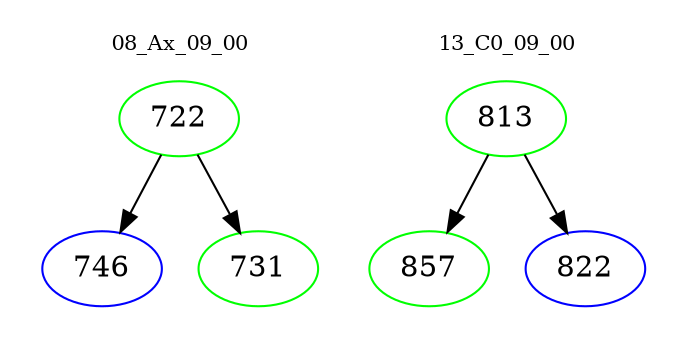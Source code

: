 digraph{
subgraph cluster_0 {
color = white
label = "08_Ax_09_00";
fontsize=10;
T0_722 [label="722", color="green"]
T0_722 -> T0_746 [color="black"]
T0_746 [label="746", color="blue"]
T0_722 -> T0_731 [color="black"]
T0_731 [label="731", color="green"]
}
subgraph cluster_1 {
color = white
label = "13_C0_09_00";
fontsize=10;
T1_813 [label="813", color="green"]
T1_813 -> T1_857 [color="black"]
T1_857 [label="857", color="green"]
T1_813 -> T1_822 [color="black"]
T1_822 [label="822", color="blue"]
}
}

